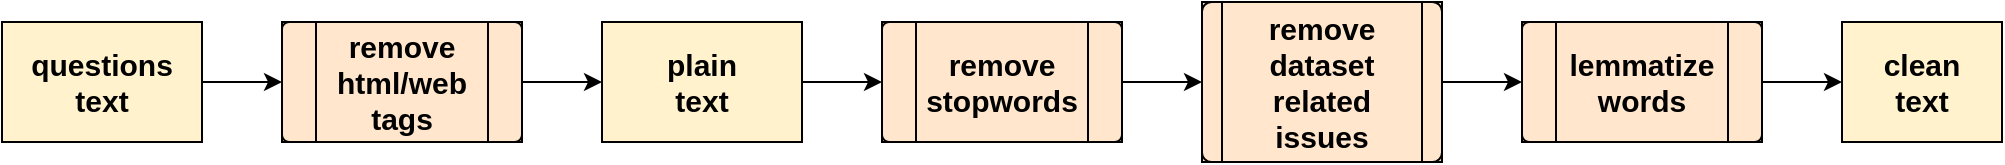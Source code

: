 <mxfile version="16.5.2" type="device"><diagram id="AB0QpI4lE-aX-1sbKeSt" name="Page-1"><mxGraphModel dx="4078" dy="1958" grid="1" gridSize="10" guides="1" tooltips="1" connect="1" arrows="1" fold="1" page="1" pageScale="1" pageWidth="827" pageHeight="1169" math="0" shadow="0"><root><mxCell id="0"/><mxCell id="1" parent="0"/><mxCell id="xXsN-WKfTzzR-Go8MPE6-34" value="" style="group;fillColor=#fff2cc;strokeColor=#d6b656;fontSize=15;" vertex="1" connectable="0" parent="1"><mxGeometry x="-1820" y="-240" width="100" height="60" as="geometry"/></mxCell><mxCell id="xXsN-WKfTzzR-Go8MPE6-35" value="" style="rounded=0;whiteSpace=wrap;html=1;fillColor=#FFF2CC;fontSize=15;" vertex="1" parent="xXsN-WKfTzzR-Go8MPE6-34"><mxGeometry width="100" height="60" as="geometry"/></mxCell><mxCell id="xXsN-WKfTzzR-Go8MPE6-36" value="&lt;b style=&quot;font-size: 15px;&quot;&gt;questions text&lt;br style=&quot;font-size: 15px;&quot;&gt;&lt;/b&gt;" style="text;html=1;strokeColor=none;fillColor=none;align=center;verticalAlign=middle;whiteSpace=wrap;rounded=0;fontSize=15;" vertex="1" parent="xXsN-WKfTzzR-Go8MPE6-34"><mxGeometry x="25" y="15" width="50" height="30" as="geometry"/></mxCell><mxCell id="xXsN-WKfTzzR-Go8MPE6-37" value="" style="group;fillColor=#ffe6cc;strokeColor=#000000;fontSize=15;" vertex="1" connectable="0" parent="1"><mxGeometry x="-1380" y="-240" width="120" height="60" as="geometry"/></mxCell><mxCell id="xXsN-WKfTzzR-Go8MPE6-38" value="" style="group;fillColor=#ffe6cc;strokeColor=#000000;fontSize=15;" vertex="1" connectable="0" parent="xXsN-WKfTzzR-Go8MPE6-37"><mxGeometry width="120" height="60" as="geometry"/></mxCell><mxCell id="xXsN-WKfTzzR-Go8MPE6-39" value="" style="verticalLabelPosition=bottom;verticalAlign=top;html=1;shape=process;whiteSpace=wrap;rounded=1;size=0.14;arcSize=6;fillColor=#ffe6cc;strokeColor=#000000;fontSize=15;" vertex="1" parent="xXsN-WKfTzzR-Go8MPE6-38"><mxGeometry width="120" height="60" as="geometry"/></mxCell><mxCell id="xXsN-WKfTzzR-Go8MPE6-40" value="&lt;b style=&quot;font-size: 15px;&quot;&gt;remove stopwords&lt;/b&gt;" style="text;html=1;strokeColor=none;fillColor=#ffe6cc;align=center;verticalAlign=middle;whiteSpace=wrap;rounded=0;fontSize=15;" vertex="1" parent="xXsN-WKfTzzR-Go8MPE6-38"><mxGeometry x="40" y="15" width="40" height="30" as="geometry"/></mxCell><mxCell id="xXsN-WKfTzzR-Go8MPE6-41" value="" style="group;fillColor=#ffe6cc;strokeColor=#000000;fontSize=15;" vertex="1" connectable="0" parent="1"><mxGeometry x="-1220" y="-250" width="120" height="80" as="geometry"/></mxCell><mxCell id="xXsN-WKfTzzR-Go8MPE6-42" value="" style="group;fillColor=#ffe6cc;strokeColor=#000000;fontSize=15;" vertex="1" connectable="0" parent="xXsN-WKfTzzR-Go8MPE6-41"><mxGeometry width="120" height="80" as="geometry"/></mxCell><mxCell id="xXsN-WKfTzzR-Go8MPE6-43" value="" style="verticalLabelPosition=bottom;verticalAlign=top;html=1;shape=process;whiteSpace=wrap;rounded=1;size=0.083;arcSize=6;fillColor=#ffe6cc;strokeColor=#000000;fontSize=15;" vertex="1" parent="xXsN-WKfTzzR-Go8MPE6-42"><mxGeometry width="120" height="80" as="geometry"/></mxCell><mxCell id="xXsN-WKfTzzR-Go8MPE6-44" value="&lt;b style=&quot;font-size: 15px;&quot;&gt;remove dataset related issues&lt;br style=&quot;font-size: 15px;&quot;&gt;&lt;/b&gt;" style="text;html=1;strokeColor=none;fillColor=#ffe6cc;align=center;verticalAlign=middle;whiteSpace=wrap;rounded=0;fontSize=15;" vertex="1" parent="xXsN-WKfTzzR-Go8MPE6-42"><mxGeometry x="20" y="20" width="80" height="40" as="geometry"/></mxCell><mxCell id="xXsN-WKfTzzR-Go8MPE6-45" value="" style="group;fillColor=#ffe6cc;strokeColor=#000000;fontSize=15;" vertex="1" connectable="0" parent="1"><mxGeometry x="-1060" y="-240" width="120" height="60" as="geometry"/></mxCell><mxCell id="xXsN-WKfTzzR-Go8MPE6-46" value="" style="group;fillColor=#ffe6cc;strokeColor=#000000;fontSize=15;" vertex="1" connectable="0" parent="xXsN-WKfTzzR-Go8MPE6-45"><mxGeometry width="120" height="60" as="geometry"/></mxCell><mxCell id="xXsN-WKfTzzR-Go8MPE6-47" value="" style="verticalLabelPosition=bottom;verticalAlign=top;html=1;shape=process;whiteSpace=wrap;rounded=1;size=0.14;arcSize=6;fillColor=#ffe6cc;strokeColor=#000000;fontSize=15;" vertex="1" parent="xXsN-WKfTzzR-Go8MPE6-46"><mxGeometry width="120" height="60" as="geometry"/></mxCell><mxCell id="xXsN-WKfTzzR-Go8MPE6-48" value="&lt;b style=&quot;font-size: 15px;&quot;&gt;lemmatize words&lt;br style=&quot;font-size: 15px;&quot;&gt;&lt;/b&gt;" style="text;html=1;strokeColor=none;fillColor=#ffe6cc;align=center;verticalAlign=middle;whiteSpace=wrap;rounded=0;fontSize=15;" vertex="1" parent="xXsN-WKfTzzR-Go8MPE6-46"><mxGeometry x="20" y="15" width="80" height="30" as="geometry"/></mxCell><mxCell id="xXsN-WKfTzzR-Go8MPE6-49" value="" style="group;fillColor=#fff2cc;strokeColor=#d6b656;fontSize=15;" vertex="1" connectable="0" parent="1"><mxGeometry x="-1520" y="-240" width="100" height="60" as="geometry"/></mxCell><mxCell id="xXsN-WKfTzzR-Go8MPE6-50" value="" style="rounded=0;whiteSpace=wrap;html=1;fillColor=#FFF2CC;fontSize=15;" vertex="1" parent="xXsN-WKfTzzR-Go8MPE6-49"><mxGeometry width="100" height="60" as="geometry"/></mxCell><mxCell id="xXsN-WKfTzzR-Go8MPE6-51" value="&lt;b style=&quot;font-size: 15px;&quot;&gt;plain text&lt;br style=&quot;font-size: 15px;&quot;&gt;&lt;/b&gt;" style="text;html=1;strokeColor=none;fillColor=none;align=center;verticalAlign=middle;whiteSpace=wrap;rounded=0;fontSize=15;" vertex="1" parent="xXsN-WKfTzzR-Go8MPE6-49"><mxGeometry x="25" y="15" width="50" height="30" as="geometry"/></mxCell><mxCell id="xXsN-WKfTzzR-Go8MPE6-52" value="" style="group;fillColor=#ffe6cc;strokeColor=#000000;fontSize=15;" vertex="1" connectable="0" parent="1"><mxGeometry x="-1680" y="-240" width="120" height="60" as="geometry"/></mxCell><mxCell id="xXsN-WKfTzzR-Go8MPE6-53" value="" style="group;fillColor=#ffe6cc;strokeColor=#000000;fontSize=15;" vertex="1" connectable="0" parent="xXsN-WKfTzzR-Go8MPE6-52"><mxGeometry width="120" height="60" as="geometry"/></mxCell><mxCell id="xXsN-WKfTzzR-Go8MPE6-54" value="" style="verticalLabelPosition=bottom;verticalAlign=top;html=1;shape=process;whiteSpace=wrap;rounded=1;size=0.14;arcSize=6;fillColor=#ffe6cc;strokeColor=#000000;fontSize=15;" vertex="1" parent="xXsN-WKfTzzR-Go8MPE6-53"><mxGeometry width="120" height="60" as="geometry"/></mxCell><mxCell id="xXsN-WKfTzzR-Go8MPE6-55" value="&lt;b style=&quot;font-family: helvetica; font-size: 15px;&quot;&gt;remove html/web tags&lt;/b&gt;" style="text;html=1;strokeColor=none;fillColor=#ffe6cc;align=center;verticalAlign=middle;whiteSpace=wrap;rounded=0;fontSize=15;" vertex="1" parent="xXsN-WKfTzzR-Go8MPE6-53"><mxGeometry x="40" y="15" width="40" height="30" as="geometry"/></mxCell><mxCell id="xXsN-WKfTzzR-Go8MPE6-56" value="" style="group;fillColor=#fff2cc;strokeColor=#d6b656;fontSize=15;" vertex="1" connectable="0" parent="1"><mxGeometry x="-900" y="-240" width="80" height="60" as="geometry"/></mxCell><mxCell id="xXsN-WKfTzzR-Go8MPE6-57" value="" style="rounded=0;whiteSpace=wrap;html=1;fillColor=#FFF2CC;fontSize=15;" vertex="1" parent="xXsN-WKfTzzR-Go8MPE6-56"><mxGeometry width="80" height="60" as="geometry"/></mxCell><mxCell id="xXsN-WKfTzzR-Go8MPE6-58" value="&lt;b style=&quot;font-size: 15px&quot;&gt;clean text&lt;br style=&quot;font-size: 15px&quot;&gt;&lt;/b&gt;" style="text;html=1;strokeColor=none;fillColor=none;align=center;verticalAlign=middle;whiteSpace=wrap;rounded=0;fontSize=15;" vertex="1" parent="xXsN-WKfTzzR-Go8MPE6-56"><mxGeometry x="20" y="15" width="40" height="30" as="geometry"/></mxCell><mxCell id="xXsN-WKfTzzR-Go8MPE6-59" value="" style="edgeStyle=orthogonalEdgeStyle;rounded=0;orthogonalLoop=1;jettySize=auto;html=1;fontFamily=Helvetica;fontSize=15;entryX=0;entryY=0.5;entryDx=0;entryDy=0;exitX=1;exitY=0.5;exitDx=0;exitDy=0;" edge="1" parent="1" source="xXsN-WKfTzzR-Go8MPE6-50" target="xXsN-WKfTzzR-Go8MPE6-39"><mxGeometry relative="1" as="geometry"><mxPoint x="-1280" y="-110" as="sourcePoint"/></mxGeometry></mxCell><mxCell id="xXsN-WKfTzzR-Go8MPE6-60" style="edgeStyle=orthogonalEdgeStyle;rounded=0;orthogonalLoop=1;jettySize=auto;html=1;entryX=0;entryY=0.5;entryDx=0;entryDy=0;" edge="1" parent="1" source="xXsN-WKfTzzR-Go8MPE6-39" target="xXsN-WKfTzzR-Go8MPE6-43"><mxGeometry relative="1" as="geometry"/></mxCell><mxCell id="xXsN-WKfTzzR-Go8MPE6-61" style="edgeStyle=orthogonalEdgeStyle;rounded=0;orthogonalLoop=1;jettySize=auto;html=1;entryX=0;entryY=0.5;entryDx=0;entryDy=0;" edge="1" parent="1" source="xXsN-WKfTzzR-Go8MPE6-43" target="xXsN-WKfTzzR-Go8MPE6-47"><mxGeometry relative="1" as="geometry"/></mxCell><mxCell id="xXsN-WKfTzzR-Go8MPE6-62" style="edgeStyle=orthogonalEdgeStyle;rounded=0;orthogonalLoop=1;jettySize=auto;html=1;entryX=0;entryY=0.5;entryDx=0;entryDy=0;" edge="1" parent="1" source="xXsN-WKfTzzR-Go8MPE6-47" target="xXsN-WKfTzzR-Go8MPE6-57"><mxGeometry relative="1" as="geometry"/></mxCell><mxCell id="xXsN-WKfTzzR-Go8MPE6-63" style="edgeStyle=orthogonalEdgeStyle;rounded=0;orthogonalLoop=1;jettySize=auto;html=1;entryX=0;entryY=0.5;entryDx=0;entryDy=0;" edge="1" parent="1" source="xXsN-WKfTzzR-Go8MPE6-54" target="xXsN-WKfTzzR-Go8MPE6-50"><mxGeometry relative="1" as="geometry"/></mxCell><mxCell id="xXsN-WKfTzzR-Go8MPE6-64" style="edgeStyle=orthogonalEdgeStyle;rounded=0;orthogonalLoop=1;jettySize=auto;html=1;entryX=0;entryY=0.5;entryDx=0;entryDy=0;" edge="1" parent="1" source="xXsN-WKfTzzR-Go8MPE6-35" target="xXsN-WKfTzzR-Go8MPE6-54"><mxGeometry relative="1" as="geometry"/></mxCell></root></mxGraphModel></diagram></mxfile>